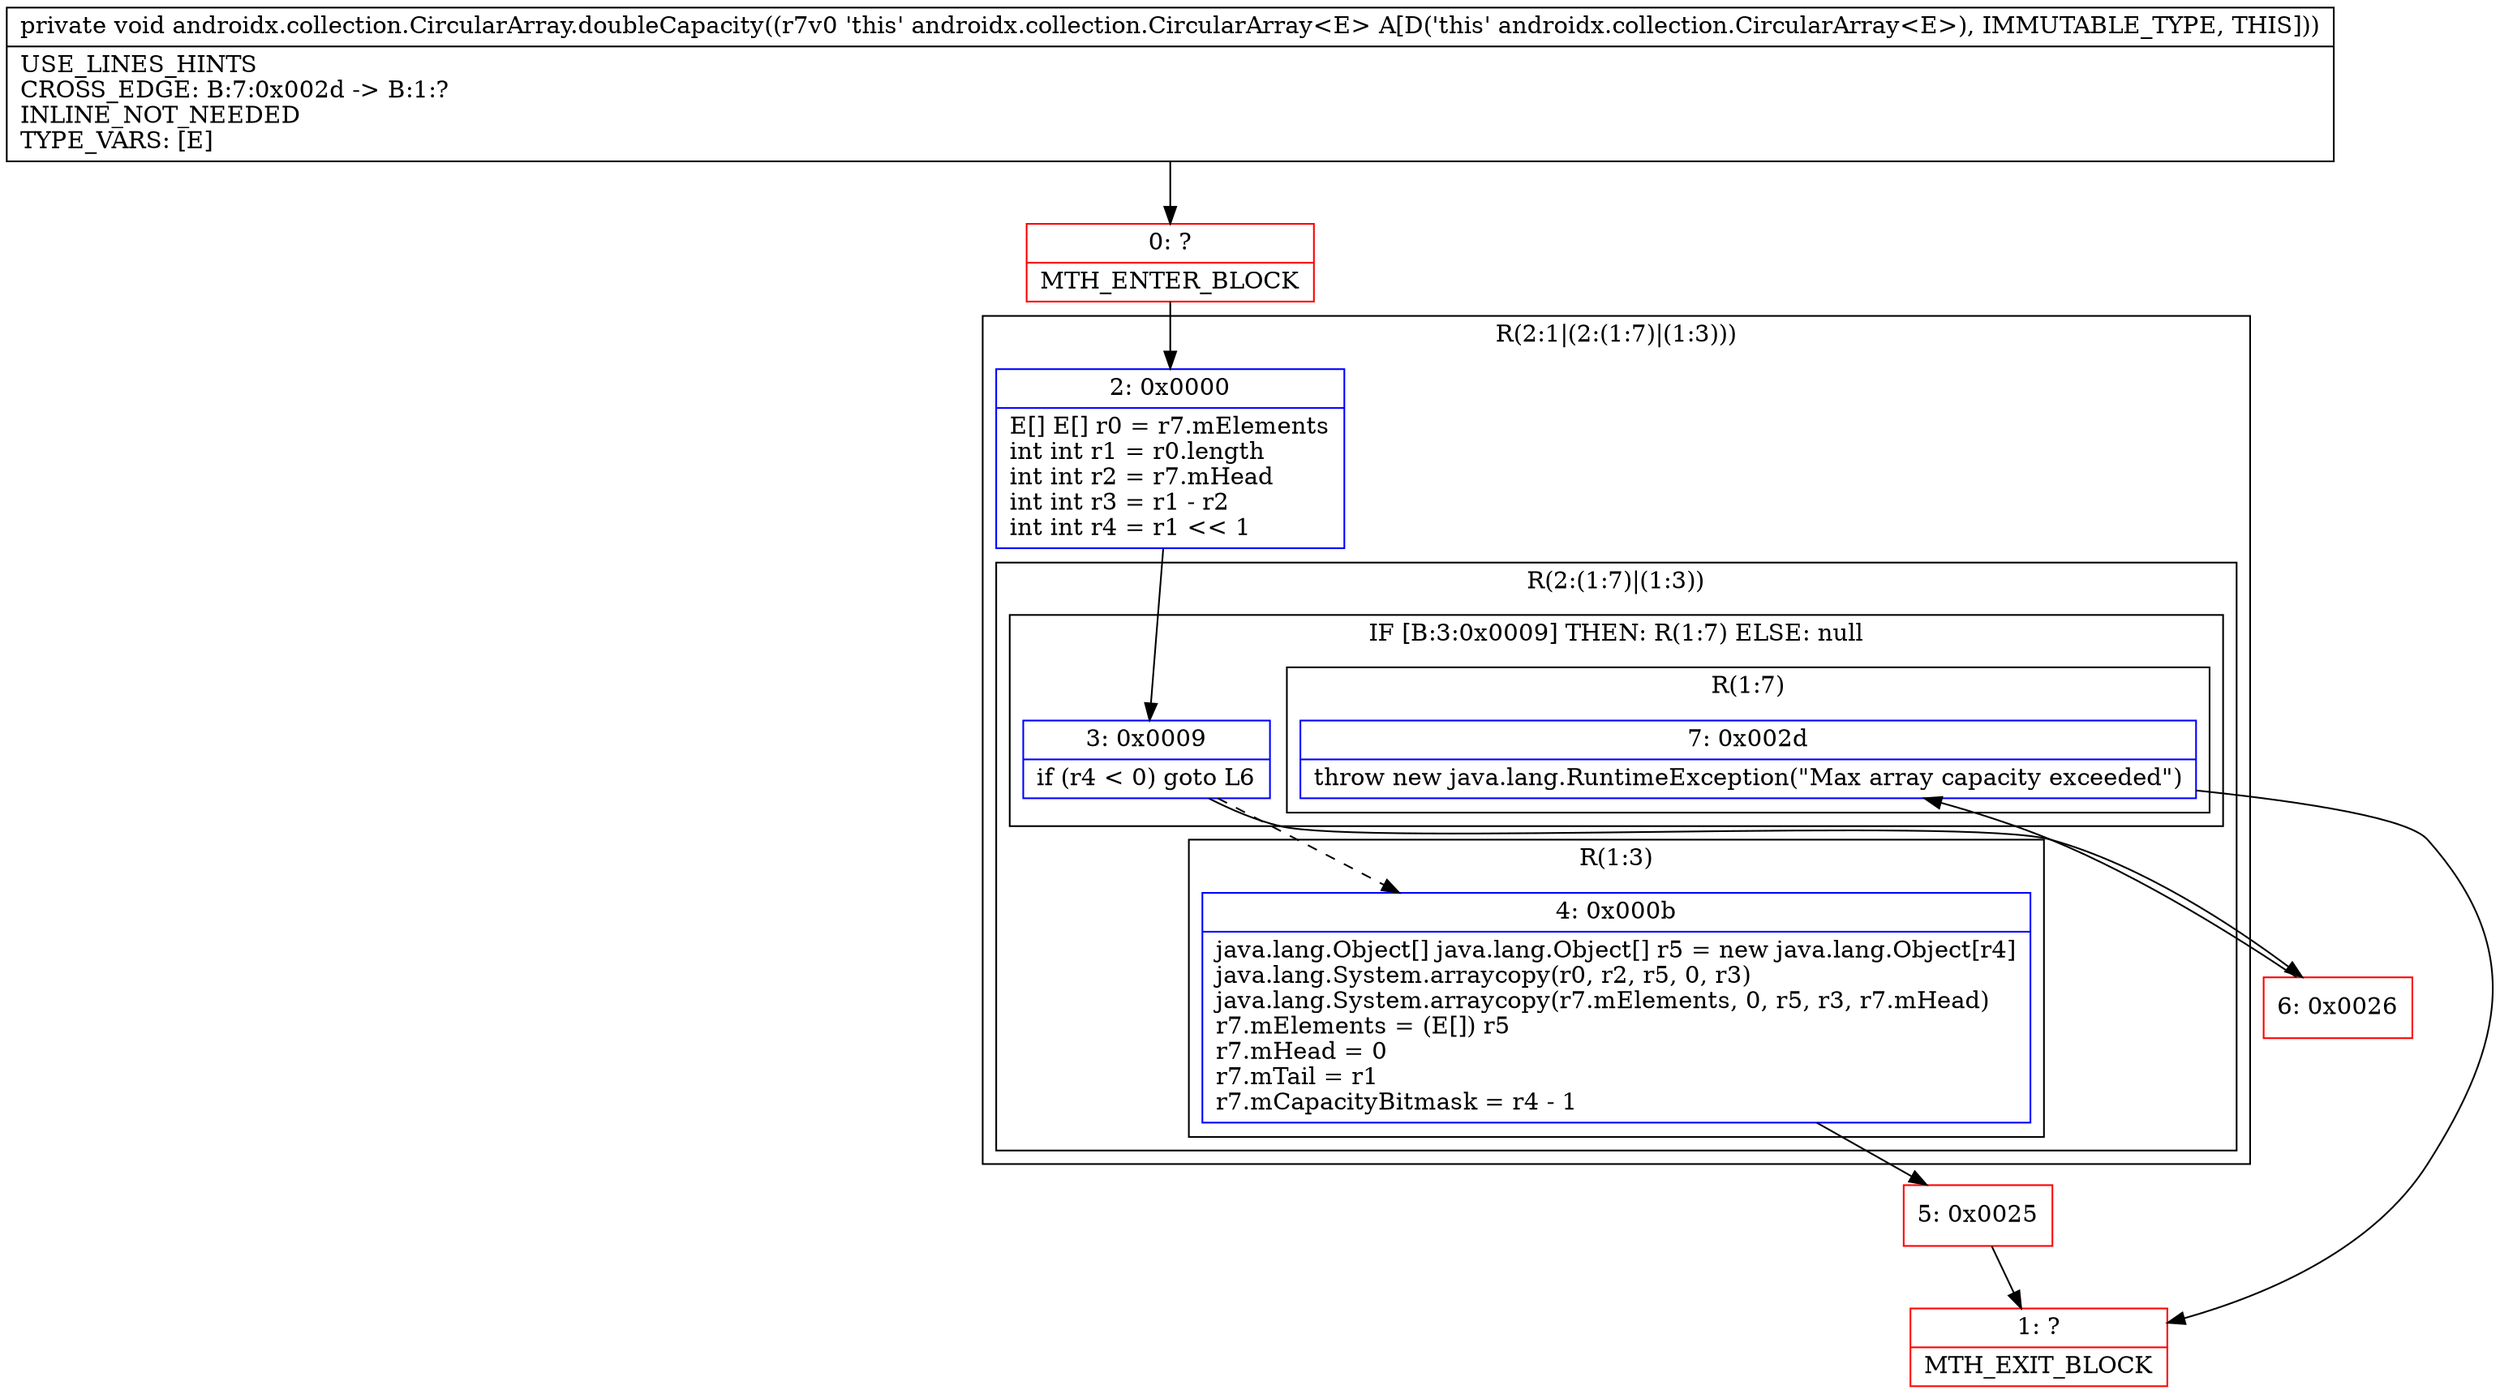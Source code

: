 digraph "CFG forandroidx.collection.CircularArray.doubleCapacity()V" {
subgraph cluster_Region_1421982258 {
label = "R(2:1|(2:(1:7)|(1:3)))";
node [shape=record,color=blue];
Node_2 [shape=record,label="{2\:\ 0x0000|E[] E[] r0 = r7.mElements\lint int r1 = r0.length\lint int r2 = r7.mHead\lint int r3 = r1 \- r2\lint int r4 = r1 \<\< 1\l}"];
subgraph cluster_Region_671091728 {
label = "R(2:(1:7)|(1:3))";
node [shape=record,color=blue];
subgraph cluster_IfRegion_1233512176 {
label = "IF [B:3:0x0009] THEN: R(1:7) ELSE: null";
node [shape=record,color=blue];
Node_3 [shape=record,label="{3\:\ 0x0009|if (r4 \< 0) goto L6\l}"];
subgraph cluster_Region_990822261 {
label = "R(1:7)";
node [shape=record,color=blue];
Node_7 [shape=record,label="{7\:\ 0x002d|throw new java.lang.RuntimeException(\"Max array capacity exceeded\")\l}"];
}
}
subgraph cluster_Region_1306934952 {
label = "R(1:3)";
node [shape=record,color=blue];
Node_4 [shape=record,label="{4\:\ 0x000b|java.lang.Object[] java.lang.Object[] r5 = new java.lang.Object[r4]\ljava.lang.System.arraycopy(r0, r2, r5, 0, r3)\ljava.lang.System.arraycopy(r7.mElements, 0, r5, r3, r7.mHead)\lr7.mElements = (E[]) r5\lr7.mHead = 0\lr7.mTail = r1\lr7.mCapacityBitmask = r4 \- 1\l}"];
}
}
}
Node_0 [shape=record,color=red,label="{0\:\ ?|MTH_ENTER_BLOCK\l}"];
Node_5 [shape=record,color=red,label="{5\:\ 0x0025}"];
Node_1 [shape=record,color=red,label="{1\:\ ?|MTH_EXIT_BLOCK\l}"];
Node_6 [shape=record,color=red,label="{6\:\ 0x0026}"];
MethodNode[shape=record,label="{private void androidx.collection.CircularArray.doubleCapacity((r7v0 'this' androidx.collection.CircularArray\<E\> A[D('this' androidx.collection.CircularArray\<E\>), IMMUTABLE_TYPE, THIS]))  | USE_LINES_HINTS\lCROSS_EDGE: B:7:0x002d \-\> B:1:?\lINLINE_NOT_NEEDED\lTYPE_VARS: [E]\l}"];
MethodNode -> Node_0;Node_2 -> Node_3;
Node_3 -> Node_4[style=dashed];
Node_3 -> Node_6;
Node_7 -> Node_1;
Node_4 -> Node_5;
Node_0 -> Node_2;
Node_5 -> Node_1;
Node_6 -> Node_7;
}

